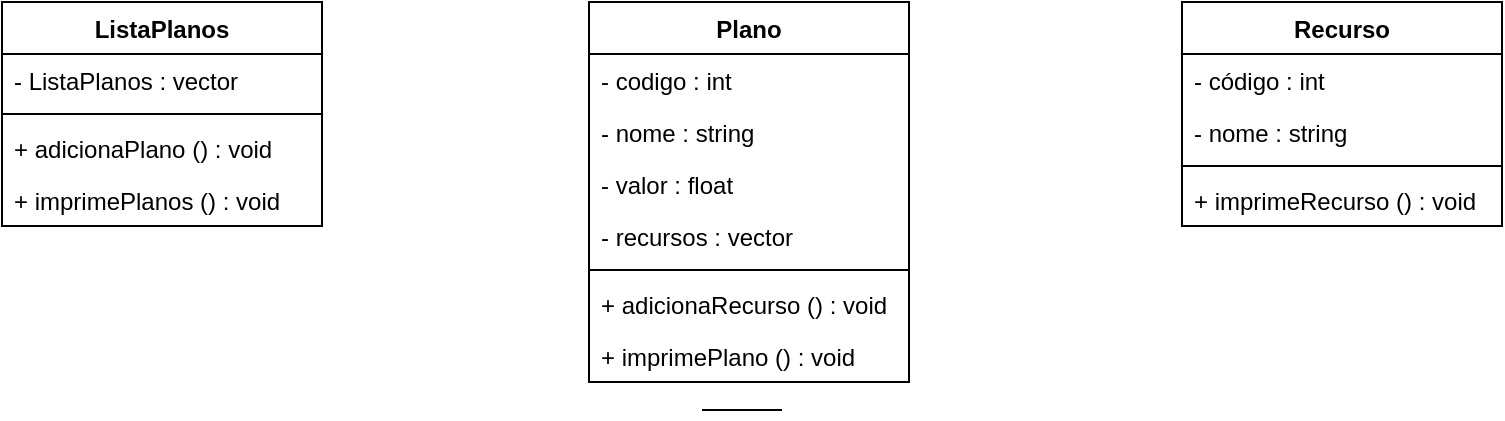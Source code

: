 <mxfile version="16.0.0" type="github">
  <diagram id="zL1gK0RdsSP3BGU_k10P" name="Page-1">
    <mxGraphModel dx="816" dy="462" grid="1" gridSize="10" guides="1" tooltips="1" connect="1" arrows="1" fold="1" page="1" pageScale="1" pageWidth="827" pageHeight="1169" math="0" shadow="0">
      <root>
        <mxCell id="0" />
        <mxCell id="1" parent="0" />
        <mxCell id="7xFsvjClMsyngPG4KQ35-1" value="ListaPlanos" style="swimlane;fontStyle=1;align=center;verticalAlign=top;childLayout=stackLayout;horizontal=1;startSize=26;horizontalStack=0;resizeParent=1;resizeParentMax=0;resizeLast=0;collapsible=1;marginBottom=0;" vertex="1" parent="1">
          <mxGeometry x="40" y="40" width="160" height="112" as="geometry" />
        </mxCell>
        <mxCell id="7xFsvjClMsyngPG4KQ35-2" value="- ListaPlanos : vector" style="text;strokeColor=none;fillColor=none;align=left;verticalAlign=top;spacingLeft=4;spacingRight=4;overflow=hidden;rotatable=0;points=[[0,0.5],[1,0.5]];portConstraint=eastwest;" vertex="1" parent="7xFsvjClMsyngPG4KQ35-1">
          <mxGeometry y="26" width="160" height="26" as="geometry" />
        </mxCell>
        <mxCell id="7xFsvjClMsyngPG4KQ35-3" value="" style="line;strokeWidth=1;fillColor=none;align=left;verticalAlign=middle;spacingTop=-1;spacingLeft=3;spacingRight=3;rotatable=0;labelPosition=right;points=[];portConstraint=eastwest;" vertex="1" parent="7xFsvjClMsyngPG4KQ35-1">
          <mxGeometry y="52" width="160" height="8" as="geometry" />
        </mxCell>
        <mxCell id="7xFsvjClMsyngPG4KQ35-4" value="+ adicionaPlano () : void" style="text;strokeColor=none;fillColor=none;align=left;verticalAlign=top;spacingLeft=4;spacingRight=4;overflow=hidden;rotatable=0;points=[[0,0.5],[1,0.5]];portConstraint=eastwest;" vertex="1" parent="7xFsvjClMsyngPG4KQ35-1">
          <mxGeometry y="60" width="160" height="26" as="geometry" />
        </mxCell>
        <mxCell id="7xFsvjClMsyngPG4KQ35-5" value="+ imprimePlanos () : void" style="text;strokeColor=none;fillColor=none;align=left;verticalAlign=top;spacingLeft=4;spacingRight=4;overflow=hidden;rotatable=0;points=[[0,0.5],[1,0.5]];portConstraint=eastwest;" vertex="1" parent="7xFsvjClMsyngPG4KQ35-1">
          <mxGeometry y="86" width="160" height="26" as="geometry" />
        </mxCell>
        <mxCell id="7xFsvjClMsyngPG4KQ35-7" value="Plano" style="swimlane;fontStyle=1;align=center;verticalAlign=top;childLayout=stackLayout;horizontal=1;startSize=26;horizontalStack=0;resizeParent=1;resizeParentMax=0;resizeLast=0;collapsible=1;marginBottom=0;" vertex="1" parent="1">
          <mxGeometry x="333.5" y="40" width="160" height="190" as="geometry" />
        </mxCell>
        <mxCell id="7xFsvjClMsyngPG4KQ35-8" value="- codigo : int&#xa;" style="text;strokeColor=none;fillColor=none;align=left;verticalAlign=top;spacingLeft=4;spacingRight=4;overflow=hidden;rotatable=0;points=[[0,0.5],[1,0.5]];portConstraint=eastwest;" vertex="1" parent="7xFsvjClMsyngPG4KQ35-7">
          <mxGeometry y="26" width="160" height="26" as="geometry" />
        </mxCell>
        <mxCell id="7xFsvjClMsyngPG4KQ35-23" value="- nome : string&#xa;" style="text;strokeColor=none;fillColor=none;align=left;verticalAlign=top;spacingLeft=4;spacingRight=4;overflow=hidden;rotatable=0;points=[[0,0.5],[1,0.5]];portConstraint=eastwest;" vertex="1" parent="7xFsvjClMsyngPG4KQ35-7">
          <mxGeometry y="52" width="160" height="26" as="geometry" />
        </mxCell>
        <mxCell id="7xFsvjClMsyngPG4KQ35-22" value="- valor : float" style="text;strokeColor=none;fillColor=none;align=left;verticalAlign=top;spacingLeft=4;spacingRight=4;overflow=hidden;rotatable=0;points=[[0,0.5],[1,0.5]];portConstraint=eastwest;" vertex="1" parent="7xFsvjClMsyngPG4KQ35-7">
          <mxGeometry y="78" width="160" height="26" as="geometry" />
        </mxCell>
        <mxCell id="7xFsvjClMsyngPG4KQ35-21" value="- recursos : vector" style="text;strokeColor=none;fillColor=none;align=left;verticalAlign=top;spacingLeft=4;spacingRight=4;overflow=hidden;rotatable=0;points=[[0,0.5],[1,0.5]];portConstraint=eastwest;" vertex="1" parent="7xFsvjClMsyngPG4KQ35-7">
          <mxGeometry y="104" width="160" height="26" as="geometry" />
        </mxCell>
        <mxCell id="7xFsvjClMsyngPG4KQ35-9" value="" style="line;strokeWidth=1;fillColor=none;align=left;verticalAlign=middle;spacingTop=-1;spacingLeft=3;spacingRight=3;rotatable=0;labelPosition=right;points=[];portConstraint=eastwest;" vertex="1" parent="7xFsvjClMsyngPG4KQ35-7">
          <mxGeometry y="130" width="160" height="8" as="geometry" />
        </mxCell>
        <mxCell id="7xFsvjClMsyngPG4KQ35-10" value="+ adicionaRecurso () : void" style="text;strokeColor=none;fillColor=none;align=left;verticalAlign=top;spacingLeft=4;spacingRight=4;overflow=hidden;rotatable=0;points=[[0,0.5],[1,0.5]];portConstraint=eastwest;" vertex="1" parent="7xFsvjClMsyngPG4KQ35-7">
          <mxGeometry y="138" width="160" height="26" as="geometry" />
        </mxCell>
        <mxCell id="7xFsvjClMsyngPG4KQ35-11" value="+ imprimePlano () : void" style="text;strokeColor=none;fillColor=none;align=left;verticalAlign=top;spacingLeft=4;spacingRight=4;overflow=hidden;rotatable=0;points=[[0,0.5],[1,0.5]];portConstraint=eastwest;" vertex="1" parent="7xFsvjClMsyngPG4KQ35-7">
          <mxGeometry y="164" width="160" height="26" as="geometry" />
        </mxCell>
        <mxCell id="7xFsvjClMsyngPG4KQ35-24" value="Recurso" style="swimlane;fontStyle=1;align=center;verticalAlign=top;childLayout=stackLayout;horizontal=1;startSize=26;horizontalStack=0;resizeParent=1;resizeParentMax=0;resizeLast=0;collapsible=1;marginBottom=0;" vertex="1" parent="1">
          <mxGeometry x="630" y="40" width="160" height="112" as="geometry" />
        </mxCell>
        <mxCell id="7xFsvjClMsyngPG4KQ35-25" value="- código : int&#xa;" style="text;strokeColor=none;fillColor=none;align=left;verticalAlign=top;spacingLeft=4;spacingRight=4;overflow=hidden;rotatable=0;points=[[0,0.5],[1,0.5]];portConstraint=eastwest;" vertex="1" parent="7xFsvjClMsyngPG4KQ35-24">
          <mxGeometry y="26" width="160" height="26" as="geometry" />
        </mxCell>
        <mxCell id="7xFsvjClMsyngPG4KQ35-28" value="- nome : string" style="text;strokeColor=none;fillColor=none;align=left;verticalAlign=top;spacingLeft=4;spacingRight=4;overflow=hidden;rotatable=0;points=[[0,0.5],[1,0.5]];portConstraint=eastwest;" vertex="1" parent="7xFsvjClMsyngPG4KQ35-24">
          <mxGeometry y="52" width="160" height="26" as="geometry" />
        </mxCell>
        <mxCell id="7xFsvjClMsyngPG4KQ35-26" value="" style="line;strokeWidth=1;fillColor=none;align=left;verticalAlign=middle;spacingTop=-1;spacingLeft=3;spacingRight=3;rotatable=0;labelPosition=right;points=[];portConstraint=eastwest;" vertex="1" parent="7xFsvjClMsyngPG4KQ35-24">
          <mxGeometry y="78" width="160" height="8" as="geometry" />
        </mxCell>
        <mxCell id="7xFsvjClMsyngPG4KQ35-27" value="+ imprimeRecurso () : void" style="text;strokeColor=none;fillColor=none;align=left;verticalAlign=top;spacingLeft=4;spacingRight=4;overflow=hidden;rotatable=0;points=[[0,0.5],[1,0.5]];portConstraint=eastwest;" vertex="1" parent="7xFsvjClMsyngPG4KQ35-24">
          <mxGeometry y="86" width="160" height="26" as="geometry" />
        </mxCell>
        <mxCell id="7xFsvjClMsyngPG4KQ35-30" value="" style="line;strokeWidth=1;fillColor=none;align=left;verticalAlign=middle;spacingTop=-1;spacingLeft=3;spacingRight=3;rotatable=0;labelPosition=right;points=[];portConstraint=eastwest;" vertex="1" parent="1">
          <mxGeometry x="390" y="240" width="40" height="8" as="geometry" />
        </mxCell>
      </root>
    </mxGraphModel>
  </diagram>
</mxfile>
